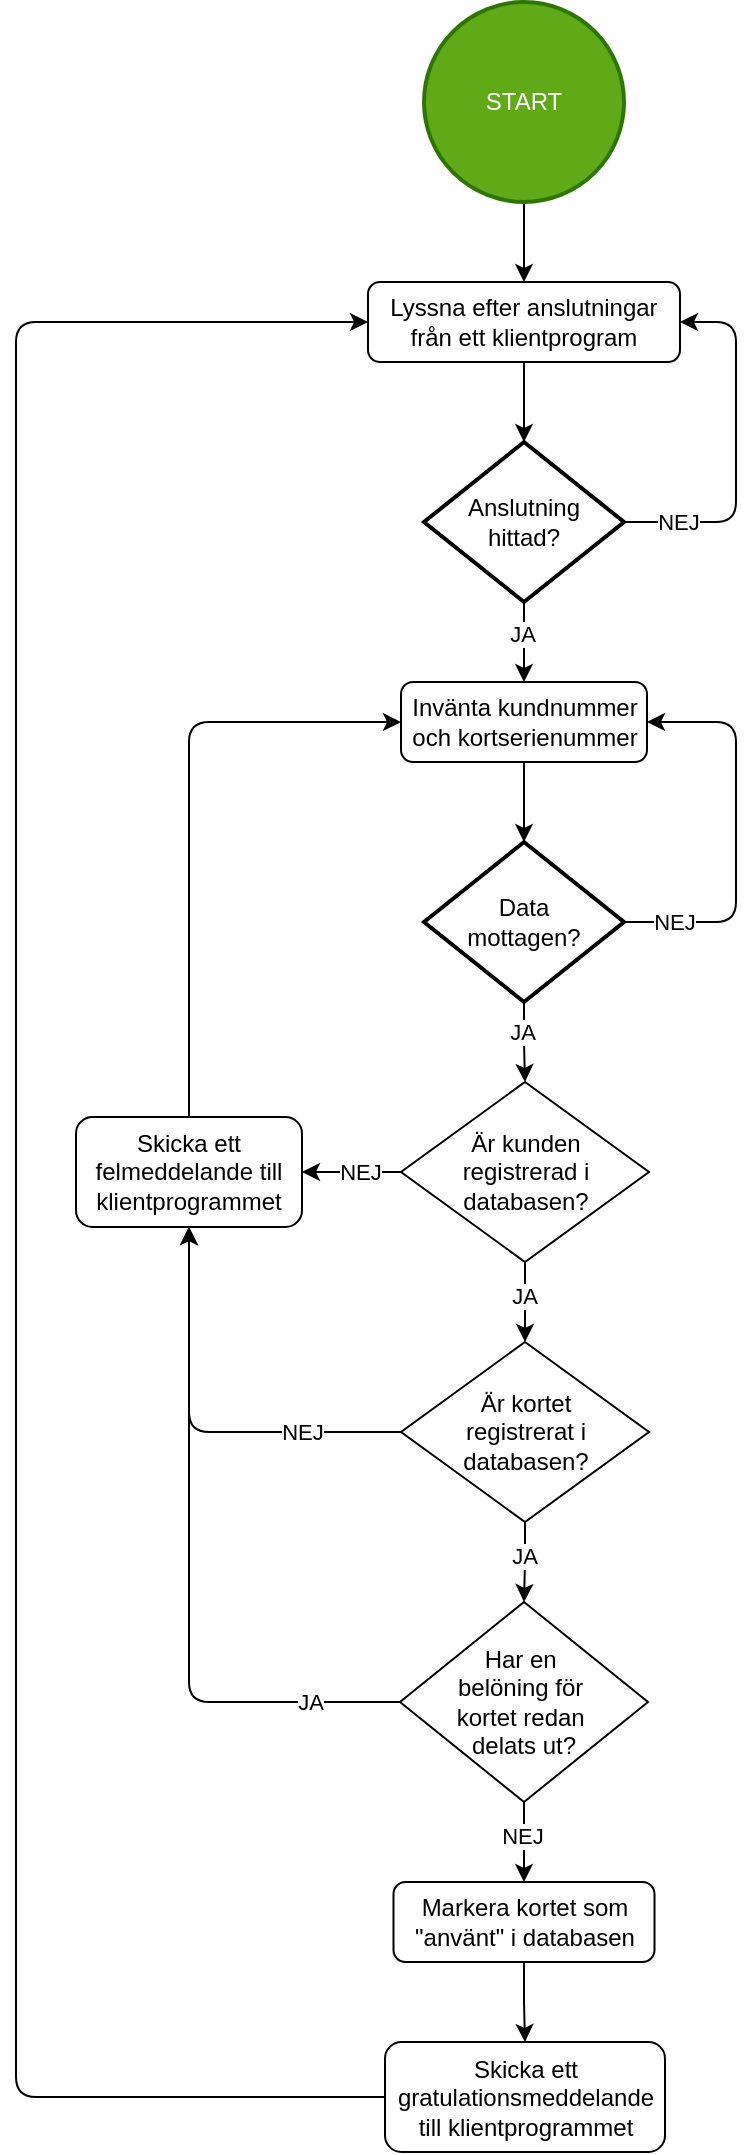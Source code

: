<mxfile version="26.0.16">
  <diagram id="C5RBs43oDa-KdzZeNtuy" name="Page-1">
    <mxGraphModel dx="2231" dy="1236" grid="1" gridSize="10" guides="1" tooltips="1" connect="1" arrows="1" fold="1" page="1" pageScale="1" pageWidth="827" pageHeight="1169" math="0" shadow="0">
      <root>
        <mxCell id="WIyWlLk6GJQsqaUBKTNV-0" />
        <mxCell id="WIyWlLk6GJQsqaUBKTNV-1" parent="WIyWlLk6GJQsqaUBKTNV-0" />
        <mxCell id="WIyWlLk6GJQsqaUBKTNV-3" value="Lyssna efter anslutningar från ett klientprogram" style="rounded=1;whiteSpace=wrap;html=1;fontSize=12;glass=0;strokeWidth=1;shadow=0;" parent="WIyWlLk6GJQsqaUBKTNV-1" vertex="1">
          <mxGeometry x="336" y="160" width="156" height="40" as="geometry" />
        </mxCell>
        <mxCell id="PhORoOJdLnTvGLsBMIIu-2" style="edgeStyle=orthogonalEdgeStyle;rounded=0;orthogonalLoop=1;jettySize=auto;html=1;exitX=0.5;exitY=1;exitDx=0;exitDy=0;exitPerimeter=0;" parent="WIyWlLk6GJQsqaUBKTNV-1" source="PhORoOJdLnTvGLsBMIIu-1" target="WIyWlLk6GJQsqaUBKTNV-3" edge="1">
          <mxGeometry relative="1" as="geometry" />
        </mxCell>
        <mxCell id="PhORoOJdLnTvGLsBMIIu-1" value="&lt;div&gt;START&lt;/div&gt;" style="strokeWidth=2;html=1;shape=mxgraph.flowchart.start_2;whiteSpace=wrap;fillColor=#60a917;fontColor=#ffffff;strokeColor=#2D7600;" parent="WIyWlLk6GJQsqaUBKTNV-1" vertex="1">
          <mxGeometry x="364" y="20" width="100" height="100" as="geometry" />
        </mxCell>
        <mxCell id="PhORoOJdLnTvGLsBMIIu-4" style="edgeStyle=orthogonalEdgeStyle;rounded=0;orthogonalLoop=1;jettySize=auto;html=1;exitX=0.5;exitY=1;exitDx=0;exitDy=0;entryX=0.5;entryY=0;entryDx=0;entryDy=0;entryPerimeter=0;" parent="WIyWlLk6GJQsqaUBKTNV-1" source="WIyWlLk6GJQsqaUBKTNV-3" target="PhORoOJdLnTvGLsBMIIu-3" edge="1">
          <mxGeometry relative="1" as="geometry" />
        </mxCell>
        <mxCell id="PhORoOJdLnTvGLsBMIIu-10" style="edgeStyle=orthogonalEdgeStyle;rounded=1;orthogonalLoop=1;jettySize=auto;html=1;exitX=1;exitY=0.5;exitDx=0;exitDy=0;exitPerimeter=0;entryX=1;entryY=0.5;entryDx=0;entryDy=0;curved=0;" parent="WIyWlLk6GJQsqaUBKTNV-1" source="PhORoOJdLnTvGLsBMIIu-3" target="WIyWlLk6GJQsqaUBKTNV-3" edge="1">
          <mxGeometry relative="1" as="geometry">
            <mxPoint x="414" y="140" as="targetPoint" />
            <Array as="points">
              <mxPoint x="520" y="280" />
              <mxPoint x="520" y="180" />
            </Array>
          </mxGeometry>
        </mxCell>
        <mxCell id="PhORoOJdLnTvGLsBMIIu-19" value="NEJ" style="edgeLabel;html=1;align=center;verticalAlign=middle;resizable=0;points=[];" parent="PhORoOJdLnTvGLsBMIIu-10" vertex="1" connectable="0">
          <mxGeometry x="-0.819" y="-1" relative="1" as="geometry">
            <mxPoint x="10" y="-1" as="offset" />
          </mxGeometry>
        </mxCell>
        <mxCell id="PhORoOJdLnTvGLsBMIIu-16" style="edgeStyle=orthogonalEdgeStyle;rounded=0;orthogonalLoop=1;jettySize=auto;html=1;exitX=0.5;exitY=1;exitDx=0;exitDy=0;exitPerimeter=0;entryX=0.5;entryY=0;entryDx=0;entryDy=0;" parent="WIyWlLk6GJQsqaUBKTNV-1" source="PhORoOJdLnTvGLsBMIIu-3" target="PhORoOJdLnTvGLsBMIIu-15" edge="1">
          <mxGeometry relative="1" as="geometry" />
        </mxCell>
        <mxCell id="PhORoOJdLnTvGLsBMIIu-18" value="JA" style="edgeLabel;html=1;align=center;verticalAlign=middle;resizable=0;points=[];" parent="PhORoOJdLnTvGLsBMIIu-16" vertex="1" connectable="0">
          <mxGeometry x="-0.05" y="1" relative="1" as="geometry">
            <mxPoint x="-2" y="-3" as="offset" />
          </mxGeometry>
        </mxCell>
        <mxCell id="PhORoOJdLnTvGLsBMIIu-3" value="&lt;div&gt;Anslutning&lt;/div&gt;&lt;div&gt;hittad?&lt;/div&gt;" style="strokeWidth=2;html=1;shape=mxgraph.flowchart.decision;whiteSpace=wrap;" parent="WIyWlLk6GJQsqaUBKTNV-1" vertex="1">
          <mxGeometry x="364" y="240" width="100" height="80" as="geometry" />
        </mxCell>
        <mxCell id="PhORoOJdLnTvGLsBMIIu-15" value="Invänta kundnummer och kortserienummer" style="rounded=1;whiteSpace=wrap;html=1;fontSize=12;glass=0;strokeWidth=1;shadow=0;" parent="WIyWlLk6GJQsqaUBKTNV-1" vertex="1">
          <mxGeometry x="352.5" y="360" width="123" height="40" as="geometry" />
        </mxCell>
        <mxCell id="PhORoOJdLnTvGLsBMIIu-21" style="edgeStyle=orthogonalEdgeStyle;rounded=1;orthogonalLoop=1;jettySize=auto;html=1;exitX=1;exitY=0.5;exitDx=0;exitDy=0;exitPerimeter=0;entryX=1;entryY=0.5;entryDx=0;entryDy=0;curved=0;" parent="WIyWlLk6GJQsqaUBKTNV-1" source="PhORoOJdLnTvGLsBMIIu-20" target="PhORoOJdLnTvGLsBMIIu-15" edge="1">
          <mxGeometry relative="1" as="geometry">
            <Array as="points">
              <mxPoint x="520" y="480" />
              <mxPoint x="520" y="380" />
            </Array>
          </mxGeometry>
        </mxCell>
        <mxCell id="PhORoOJdLnTvGLsBMIIu-23" value="NEJ" style="edgeLabel;html=1;align=center;verticalAlign=middle;resizable=0;points=[];" parent="PhORoOJdLnTvGLsBMIIu-21" vertex="1" connectable="0">
          <mxGeometry x="-0.86" y="-1" relative="1" as="geometry">
            <mxPoint x="11" y="-1" as="offset" />
          </mxGeometry>
        </mxCell>
        <mxCell id="PhORoOJdLnTvGLsBMIIu-29" style="edgeStyle=orthogonalEdgeStyle;rounded=0;orthogonalLoop=1;jettySize=auto;html=1;exitX=0.5;exitY=1;exitDx=0;exitDy=0;exitPerimeter=0;entryX=0.5;entryY=0;entryDx=0;entryDy=0;" parent="WIyWlLk6GJQsqaUBKTNV-1" source="PhORoOJdLnTvGLsBMIIu-20" target="PhORoOJdLnTvGLsBMIIu-28" edge="1">
          <mxGeometry relative="1" as="geometry" />
        </mxCell>
        <mxCell id="PhORoOJdLnTvGLsBMIIu-30" value="&lt;div&gt;JA&lt;/div&gt;" style="edgeLabel;html=1;align=center;verticalAlign=middle;resizable=0;points=[];" parent="PhORoOJdLnTvGLsBMIIu-29" vertex="1" connectable="0">
          <mxGeometry x="-0.258" y="2" relative="1" as="geometry">
            <mxPoint x="-3" as="offset" />
          </mxGeometry>
        </mxCell>
        <mxCell id="PhORoOJdLnTvGLsBMIIu-20" value="&lt;div&gt;&lt;div&gt;Data&lt;/div&gt;&lt;div&gt;mottagen?&lt;/div&gt;&lt;/div&gt;" style="strokeWidth=2;html=1;shape=mxgraph.flowchart.decision;whiteSpace=wrap;" parent="WIyWlLk6GJQsqaUBKTNV-1" vertex="1">
          <mxGeometry x="364" y="440" width="100" height="80" as="geometry" />
        </mxCell>
        <mxCell id="PhORoOJdLnTvGLsBMIIu-24" style="edgeStyle=orthogonalEdgeStyle;rounded=0;orthogonalLoop=1;jettySize=auto;html=1;exitX=0.5;exitY=1;exitDx=0;exitDy=0;entryX=0.5;entryY=0;entryDx=0;entryDy=0;entryPerimeter=0;" parent="WIyWlLk6GJQsqaUBKTNV-1" source="PhORoOJdLnTvGLsBMIIu-15" target="PhORoOJdLnTvGLsBMIIu-20" edge="1">
          <mxGeometry relative="1" as="geometry" />
        </mxCell>
        <mxCell id="PhORoOJdLnTvGLsBMIIu-33" style="edgeStyle=orthogonalEdgeStyle;rounded=0;orthogonalLoop=1;jettySize=auto;html=1;exitX=0;exitY=0.5;exitDx=0;exitDy=0;entryX=1;entryY=0.5;entryDx=0;entryDy=0;" parent="WIyWlLk6GJQsqaUBKTNV-1" source="PhORoOJdLnTvGLsBMIIu-28" target="PhORoOJdLnTvGLsBMIIu-32" edge="1">
          <mxGeometry relative="1" as="geometry" />
        </mxCell>
        <mxCell id="PhORoOJdLnTvGLsBMIIu-34" value="NEJ" style="edgeLabel;html=1;align=center;verticalAlign=middle;resizable=0;points=[];" parent="PhORoOJdLnTvGLsBMIIu-33" vertex="1" connectable="0">
          <mxGeometry x="-0.164" relative="1" as="geometry">
            <mxPoint as="offset" />
          </mxGeometry>
        </mxCell>
        <mxCell id="PhORoOJdLnTvGLsBMIIu-38" style="edgeStyle=orthogonalEdgeStyle;rounded=0;orthogonalLoop=1;jettySize=auto;html=1;exitX=0.5;exitY=1;exitDx=0;exitDy=0;entryX=0.5;entryY=0;entryDx=0;entryDy=0;" parent="WIyWlLk6GJQsqaUBKTNV-1" source="PhORoOJdLnTvGLsBMIIu-28" target="PhORoOJdLnTvGLsBMIIu-37" edge="1">
          <mxGeometry relative="1" as="geometry" />
        </mxCell>
        <mxCell id="PhORoOJdLnTvGLsBMIIu-39" value="JA" style="edgeLabel;html=1;align=center;verticalAlign=middle;resizable=0;points=[];" parent="PhORoOJdLnTvGLsBMIIu-38" vertex="1" connectable="0">
          <mxGeometry x="-0.175" y="-1" relative="1" as="geometry">
            <mxPoint as="offset" />
          </mxGeometry>
        </mxCell>
        <mxCell id="PhORoOJdLnTvGLsBMIIu-28" value="&lt;div&gt;Är kunden&lt;/div&gt;&lt;div&gt;registrerad i databasen?&lt;/div&gt;" style="rhombus;whiteSpace=wrap;html=1;" parent="WIyWlLk6GJQsqaUBKTNV-1" vertex="1">
          <mxGeometry x="352.5" y="560" width="124" height="90" as="geometry" />
        </mxCell>
        <mxCell id="PhORoOJdLnTvGLsBMIIu-35" style="edgeStyle=orthogonalEdgeStyle;rounded=1;orthogonalLoop=1;jettySize=auto;html=1;exitX=0.5;exitY=0;exitDx=0;exitDy=0;entryX=0;entryY=0.5;entryDx=0;entryDy=0;curved=0;" parent="WIyWlLk6GJQsqaUBKTNV-1" source="PhORoOJdLnTvGLsBMIIu-32" target="PhORoOJdLnTvGLsBMIIu-15" edge="1">
          <mxGeometry relative="1" as="geometry" />
        </mxCell>
        <mxCell id="PhORoOJdLnTvGLsBMIIu-32" value="Skicka ett felmeddelande till klientprogrammet" style="rounded=1;whiteSpace=wrap;html=1;fontSize=12;glass=0;strokeWidth=1;shadow=0;" parent="WIyWlLk6GJQsqaUBKTNV-1" vertex="1">
          <mxGeometry x="190" y="577.5" width="113" height="55" as="geometry" />
        </mxCell>
        <mxCell id="PhORoOJdLnTvGLsBMIIu-40" style="edgeStyle=orthogonalEdgeStyle;rounded=1;orthogonalLoop=1;jettySize=auto;html=1;exitX=0;exitY=0.5;exitDx=0;exitDy=0;entryX=0.5;entryY=1;entryDx=0;entryDy=0;curved=0;" parent="WIyWlLk6GJQsqaUBKTNV-1" source="PhORoOJdLnTvGLsBMIIu-37" target="PhORoOJdLnTvGLsBMIIu-32" edge="1">
          <mxGeometry relative="1" as="geometry" />
        </mxCell>
        <mxCell id="PhORoOJdLnTvGLsBMIIu-41" value="NEJ" style="edgeLabel;html=1;align=center;verticalAlign=middle;resizable=0;points=[];" parent="PhORoOJdLnTvGLsBMIIu-40" vertex="1" connectable="0">
          <mxGeometry x="-0.605" relative="1" as="geometry">
            <mxPoint x="-9" as="offset" />
          </mxGeometry>
        </mxCell>
        <mxCell id="ExIkRbRsYZTfk-4UF69h-2" style="edgeStyle=orthogonalEdgeStyle;rounded=0;orthogonalLoop=1;jettySize=auto;html=1;exitX=0.5;exitY=1;exitDx=0;exitDy=0;entryX=0.5;entryY=0;entryDx=0;entryDy=0;" edge="1" parent="WIyWlLk6GJQsqaUBKTNV-1" source="PhORoOJdLnTvGLsBMIIu-37" target="ExIkRbRsYZTfk-4UF69h-0">
          <mxGeometry relative="1" as="geometry" />
        </mxCell>
        <mxCell id="ExIkRbRsYZTfk-4UF69h-3" value="JA" style="edgeLabel;html=1;align=center;verticalAlign=middle;resizable=0;points=[];" vertex="1" connectable="0" parent="ExIkRbRsYZTfk-4UF69h-2">
          <mxGeometry x="-0.185" y="1" relative="1" as="geometry">
            <mxPoint x="-2" as="offset" />
          </mxGeometry>
        </mxCell>
        <mxCell id="PhORoOJdLnTvGLsBMIIu-37" value="&lt;div&gt;Är kortet&lt;/div&gt;&lt;div&gt;registrerat i databasen?&lt;/div&gt;" style="rhombus;whiteSpace=wrap;html=1;" parent="WIyWlLk6GJQsqaUBKTNV-1" vertex="1">
          <mxGeometry x="352.5" y="690" width="124" height="90" as="geometry" />
        </mxCell>
        <mxCell id="ExIkRbRsYZTfk-4UF69h-7" style="edgeStyle=orthogonalEdgeStyle;rounded=0;orthogonalLoop=1;jettySize=auto;html=1;exitX=0.5;exitY=1;exitDx=0;exitDy=0;entryX=0.5;entryY=0;entryDx=0;entryDy=0;" edge="1" parent="WIyWlLk6GJQsqaUBKTNV-1" source="PhORoOJdLnTvGLsBMIIu-42" target="PhORoOJdLnTvGLsBMIIu-45">
          <mxGeometry relative="1" as="geometry" />
        </mxCell>
        <mxCell id="PhORoOJdLnTvGLsBMIIu-42" value="Markera kortet som &quot;använt&quot; i databasen" style="rounded=1;whiteSpace=wrap;html=1;fontSize=12;glass=0;strokeWidth=1;shadow=0;" parent="WIyWlLk6GJQsqaUBKTNV-1" vertex="1">
          <mxGeometry x="348.75" y="960" width="130.5" height="40" as="geometry" />
        </mxCell>
        <mxCell id="ExIkRbRsYZTfk-4UF69h-8" style="edgeStyle=orthogonalEdgeStyle;rounded=1;orthogonalLoop=1;jettySize=auto;html=1;exitX=0;exitY=0.5;exitDx=0;exitDy=0;entryX=0;entryY=0.5;entryDx=0;entryDy=0;curved=0;" edge="1" parent="WIyWlLk6GJQsqaUBKTNV-1" source="PhORoOJdLnTvGLsBMIIu-45" target="WIyWlLk6GJQsqaUBKTNV-3">
          <mxGeometry relative="1" as="geometry">
            <Array as="points">
              <mxPoint x="160" y="1068" />
              <mxPoint x="160" y="180" />
            </Array>
          </mxGeometry>
        </mxCell>
        <mxCell id="PhORoOJdLnTvGLsBMIIu-45" value="Skicka ett gratulationsmeddelande till klientprogrammet" style="rounded=1;whiteSpace=wrap;html=1;fontSize=12;glass=0;strokeWidth=1;shadow=0;" parent="WIyWlLk6GJQsqaUBKTNV-1" vertex="1">
          <mxGeometry x="344.5" y="1040" width="140" height="55" as="geometry" />
        </mxCell>
        <mxCell id="ExIkRbRsYZTfk-4UF69h-1" style="edgeStyle=orthogonalEdgeStyle;rounded=1;orthogonalLoop=1;jettySize=auto;html=1;exitX=0;exitY=0.5;exitDx=0;exitDy=0;entryX=0.5;entryY=1;entryDx=0;entryDy=0;curved=0;" edge="1" parent="WIyWlLk6GJQsqaUBKTNV-1" source="ExIkRbRsYZTfk-4UF69h-0" target="PhORoOJdLnTvGLsBMIIu-32">
          <mxGeometry relative="1" as="geometry" />
        </mxCell>
        <mxCell id="ExIkRbRsYZTfk-4UF69h-4" value="JA" style="edgeLabel;html=1;align=center;verticalAlign=middle;resizable=0;points=[];" vertex="1" connectable="0" parent="ExIkRbRsYZTfk-4UF69h-1">
          <mxGeometry x="-0.734" y="1" relative="1" as="geometry">
            <mxPoint y="-1" as="offset" />
          </mxGeometry>
        </mxCell>
        <mxCell id="ExIkRbRsYZTfk-4UF69h-5" style="edgeStyle=orthogonalEdgeStyle;rounded=0;orthogonalLoop=1;jettySize=auto;html=1;exitX=0.5;exitY=1;exitDx=0;exitDy=0;entryX=0.5;entryY=0;entryDx=0;entryDy=0;" edge="1" parent="WIyWlLk6GJQsqaUBKTNV-1" source="ExIkRbRsYZTfk-4UF69h-0" target="PhORoOJdLnTvGLsBMIIu-42">
          <mxGeometry relative="1" as="geometry" />
        </mxCell>
        <mxCell id="ExIkRbRsYZTfk-4UF69h-6" value="NEJ" style="edgeLabel;html=1;align=center;verticalAlign=middle;resizable=0;points=[];" vertex="1" connectable="0" parent="ExIkRbRsYZTfk-4UF69h-5">
          <mxGeometry x="-0.175" y="-1" relative="1" as="geometry">
            <mxPoint as="offset" />
          </mxGeometry>
        </mxCell>
        <mxCell id="ExIkRbRsYZTfk-4UF69h-0" value="&lt;div&gt;Har en&amp;nbsp;&lt;/div&gt;&lt;div&gt;belöning för&amp;nbsp;&lt;/div&gt;&lt;div&gt;kortet redan&amp;nbsp;&lt;/div&gt;&lt;div&gt;delats ut?&lt;/div&gt;" style="rhombus;whiteSpace=wrap;html=1;" vertex="1" parent="WIyWlLk6GJQsqaUBKTNV-1">
          <mxGeometry x="352" y="820" width="124" height="100" as="geometry" />
        </mxCell>
      </root>
    </mxGraphModel>
  </diagram>
</mxfile>
